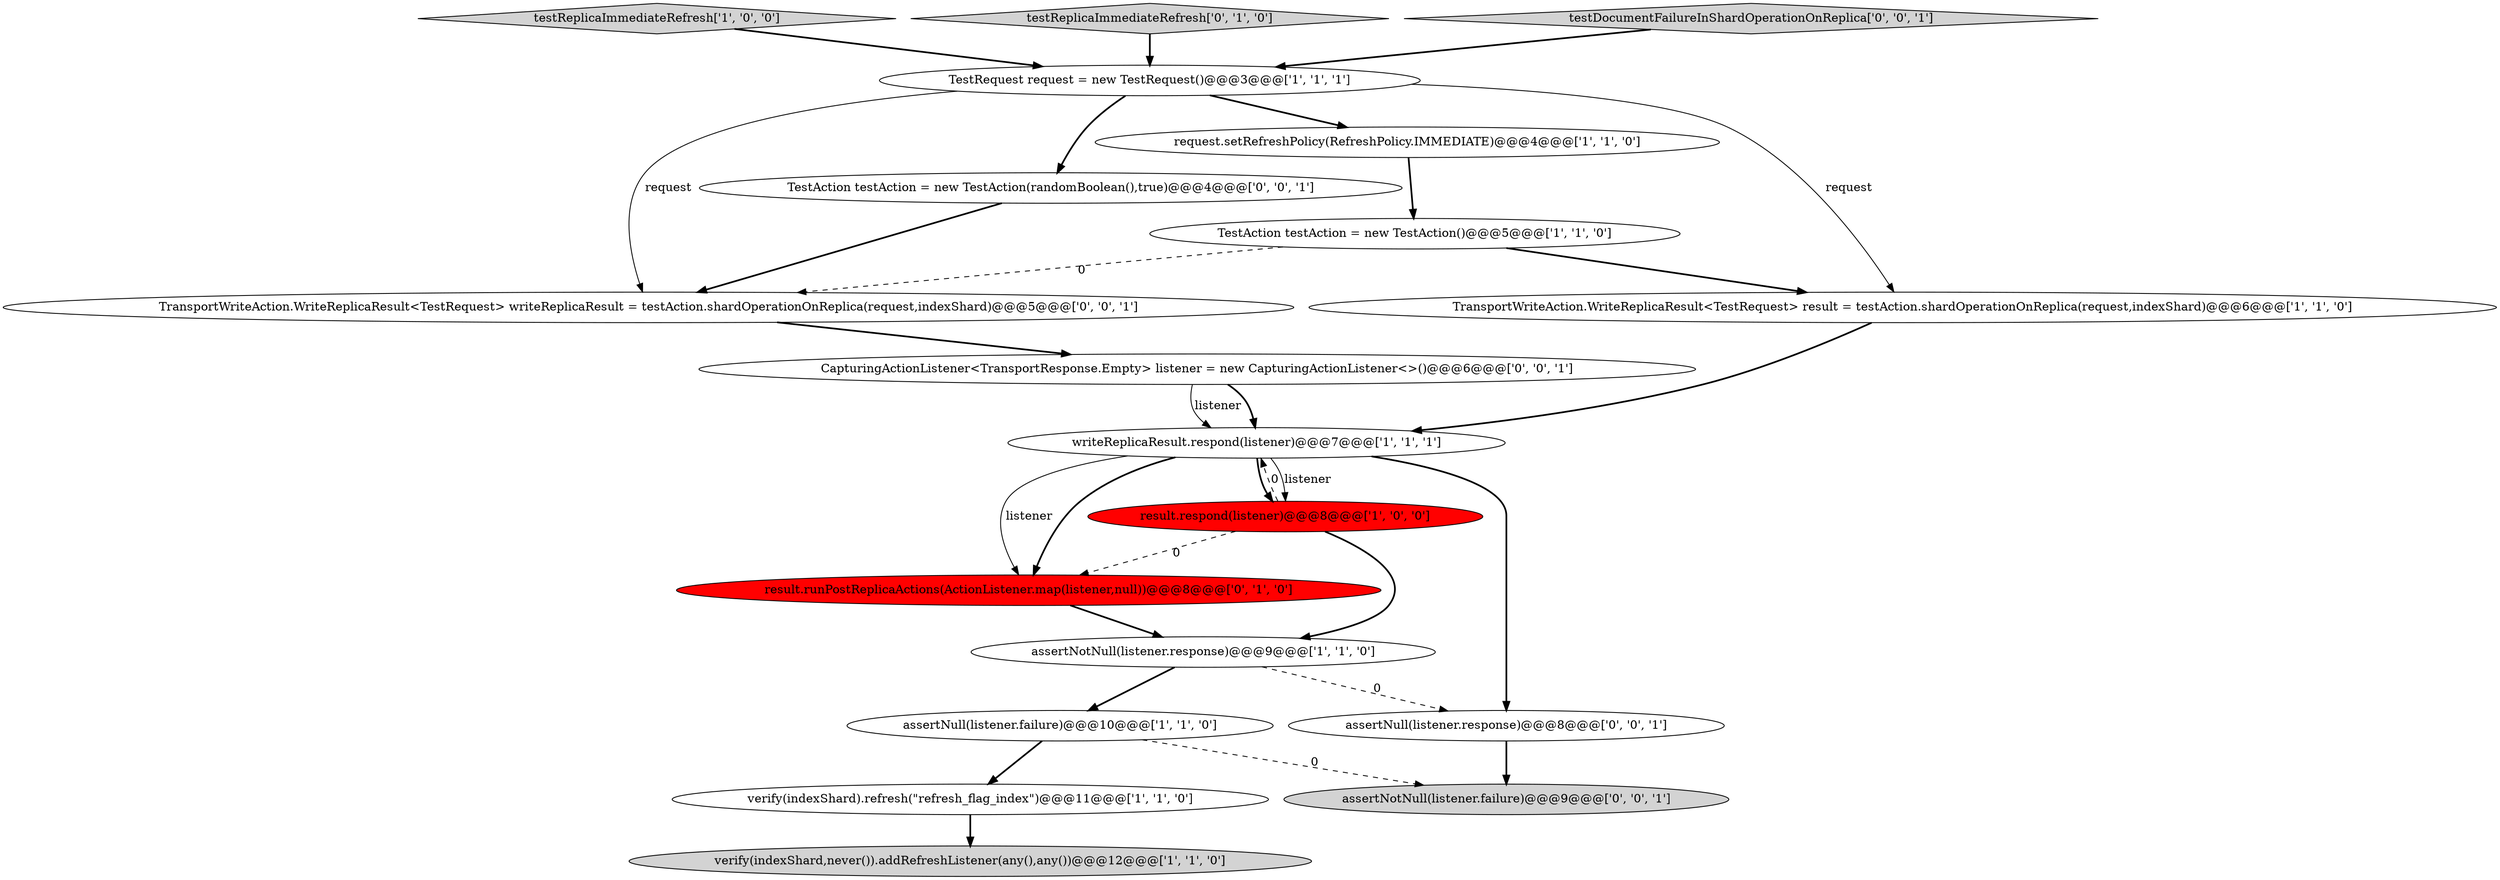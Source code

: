 digraph {
10 [style = filled, label = "verify(indexShard).refresh(\"refresh_flag_index\")@@@11@@@['1', '1', '0']", fillcolor = white, shape = ellipse image = "AAA0AAABBB1BBB"];
16 [style = filled, label = "assertNull(listener.response)@@@8@@@['0', '0', '1']", fillcolor = white, shape = ellipse image = "AAA0AAABBB3BBB"];
0 [style = filled, label = "result.respond(listener)@@@8@@@['1', '0', '0']", fillcolor = red, shape = ellipse image = "AAA1AAABBB1BBB"];
2 [style = filled, label = "testReplicaImmediateRefresh['1', '0', '0']", fillcolor = lightgray, shape = diamond image = "AAA0AAABBB1BBB"];
13 [style = filled, label = "TransportWriteAction.WriteReplicaResult<TestRequest> writeReplicaResult = testAction.shardOperationOnReplica(request,indexShard)@@@5@@@['0', '0', '1']", fillcolor = white, shape = ellipse image = "AAA0AAABBB3BBB"];
6 [style = filled, label = "TestRequest request = new TestRequest()@@@3@@@['1', '1', '1']", fillcolor = white, shape = ellipse image = "AAA0AAABBB1BBB"];
3 [style = filled, label = "writeReplicaResult.respond(listener)@@@7@@@['1', '1', '1']", fillcolor = white, shape = ellipse image = "AAA0AAABBB1BBB"];
4 [style = filled, label = "verify(indexShard,never()).addRefreshListener(any(),any())@@@12@@@['1', '1', '0']", fillcolor = lightgray, shape = ellipse image = "AAA0AAABBB1BBB"];
5 [style = filled, label = "TestAction testAction = new TestAction()@@@5@@@['1', '1', '0']", fillcolor = white, shape = ellipse image = "AAA0AAABBB1BBB"];
15 [style = filled, label = "assertNotNull(listener.failure)@@@9@@@['0', '0', '1']", fillcolor = lightgray, shape = ellipse image = "AAA0AAABBB3BBB"];
1 [style = filled, label = "assertNotNull(listener.response)@@@9@@@['1', '1', '0']", fillcolor = white, shape = ellipse image = "AAA0AAABBB1BBB"];
12 [style = filled, label = "result.runPostReplicaActions(ActionListener.map(listener,null))@@@8@@@['0', '1', '0']", fillcolor = red, shape = ellipse image = "AAA1AAABBB2BBB"];
9 [style = filled, label = "assertNull(listener.failure)@@@10@@@['1', '1', '0']", fillcolor = white, shape = ellipse image = "AAA0AAABBB1BBB"];
14 [style = filled, label = "CapturingActionListener<TransportResponse.Empty> listener = new CapturingActionListener<>()@@@6@@@['0', '0', '1']", fillcolor = white, shape = ellipse image = "AAA0AAABBB3BBB"];
11 [style = filled, label = "testReplicaImmediateRefresh['0', '1', '0']", fillcolor = lightgray, shape = diamond image = "AAA0AAABBB2BBB"];
18 [style = filled, label = "TestAction testAction = new TestAction(randomBoolean(),true)@@@4@@@['0', '0', '1']", fillcolor = white, shape = ellipse image = "AAA0AAABBB3BBB"];
8 [style = filled, label = "request.setRefreshPolicy(RefreshPolicy.IMMEDIATE)@@@4@@@['1', '1', '0']", fillcolor = white, shape = ellipse image = "AAA0AAABBB1BBB"];
17 [style = filled, label = "testDocumentFailureInShardOperationOnReplica['0', '0', '1']", fillcolor = lightgray, shape = diamond image = "AAA0AAABBB3BBB"];
7 [style = filled, label = "TransportWriteAction.WriteReplicaResult<TestRequest> result = testAction.shardOperationOnReplica(request,indexShard)@@@6@@@['1', '1', '0']", fillcolor = white, shape = ellipse image = "AAA0AAABBB1BBB"];
5->13 [style = dashed, label="0"];
14->3 [style = bold, label=""];
16->15 [style = bold, label=""];
6->7 [style = solid, label="request"];
3->0 [style = solid, label="listener"];
0->3 [style = dashed, label="0"];
17->6 [style = bold, label=""];
2->6 [style = bold, label=""];
6->18 [style = bold, label=""];
11->6 [style = bold, label=""];
3->12 [style = solid, label="listener"];
9->10 [style = bold, label=""];
3->12 [style = bold, label=""];
3->16 [style = bold, label=""];
0->12 [style = dashed, label="0"];
12->1 [style = bold, label=""];
7->3 [style = bold, label=""];
1->9 [style = bold, label=""];
3->0 [style = bold, label=""];
14->3 [style = solid, label="listener"];
8->5 [style = bold, label=""];
1->16 [style = dashed, label="0"];
0->1 [style = bold, label=""];
6->13 [style = solid, label="request"];
6->8 [style = bold, label=""];
18->13 [style = bold, label=""];
10->4 [style = bold, label=""];
5->7 [style = bold, label=""];
13->14 [style = bold, label=""];
9->15 [style = dashed, label="0"];
}
